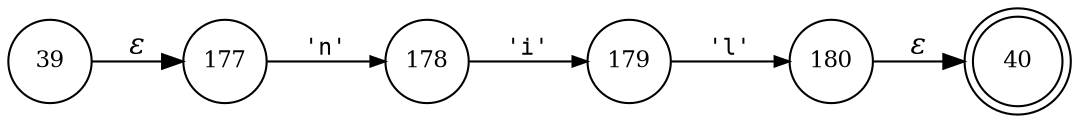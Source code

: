 digraph ATN {
rankdir=LR;
s40[fontsize=11, label="40", shape=doublecircle, fixedsize=true, width=.6];
s39[fontsize=11,label="39", shape=circle, fixedsize=true, width=.55, peripheries=1];
s178[fontsize=11,label="178", shape=circle, fixedsize=true, width=.55, peripheries=1];
s179[fontsize=11,label="179", shape=circle, fixedsize=true, width=.55, peripheries=1];
s177[fontsize=11,label="177", shape=circle, fixedsize=true, width=.55, peripheries=1];
s180[fontsize=11,label="180", shape=circle, fixedsize=true, width=.55, peripheries=1];
s39 -> s177 [fontname="Times-Italic", label="&epsilon;"];
s177 -> s178 [fontsize=11, fontname="Courier", arrowsize=.7, label = "'n'", arrowhead = normal];
s178 -> s179 [fontsize=11, fontname="Courier", arrowsize=.7, label = "'i'", arrowhead = normal];
s179 -> s180 [fontsize=11, fontname="Courier", arrowsize=.7, label = "'l'", arrowhead = normal];
s180 -> s40 [fontname="Times-Italic", label="&epsilon;"];
}